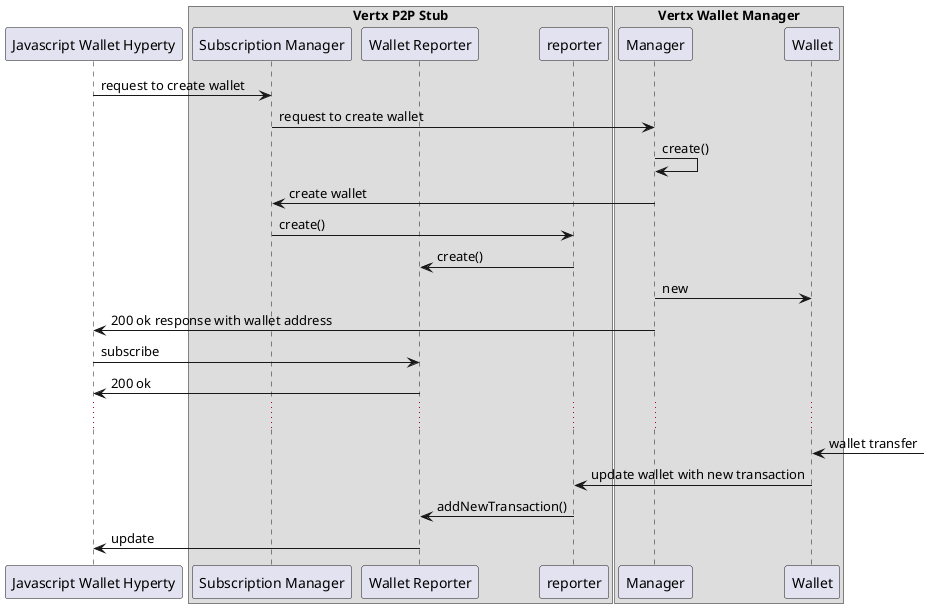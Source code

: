 @startuml

participant "Javascript Wallet Hyperty" as walletO

box "Vertx P2P Stub"
  participant "Subscription Manager" as sm
  participant "Wallet Reporter" as walletR
  participant reporter
end box

box "Vertx Wallet Manager"
  participant "Manager" as man
  participant "Wallet" as wallet
end box


walletO -> sm : request to create wallet

sm -> man : request to create wallet

man -> man : create()

man -> sm : create wallet

sm -> reporter : create()

reporter -> walletR : create()

man -> wallet : new

man -> walletO : 200 ok response with wallet address

walletO -> walletR: subscribe


walletO <- walletR: 200 ok

...

wallet <- : wallet transfer

wallet -> reporter : update wallet with new transaction

reporter -> walletR : addNewTransaction()

walletR -> walletO : update

@enduml
